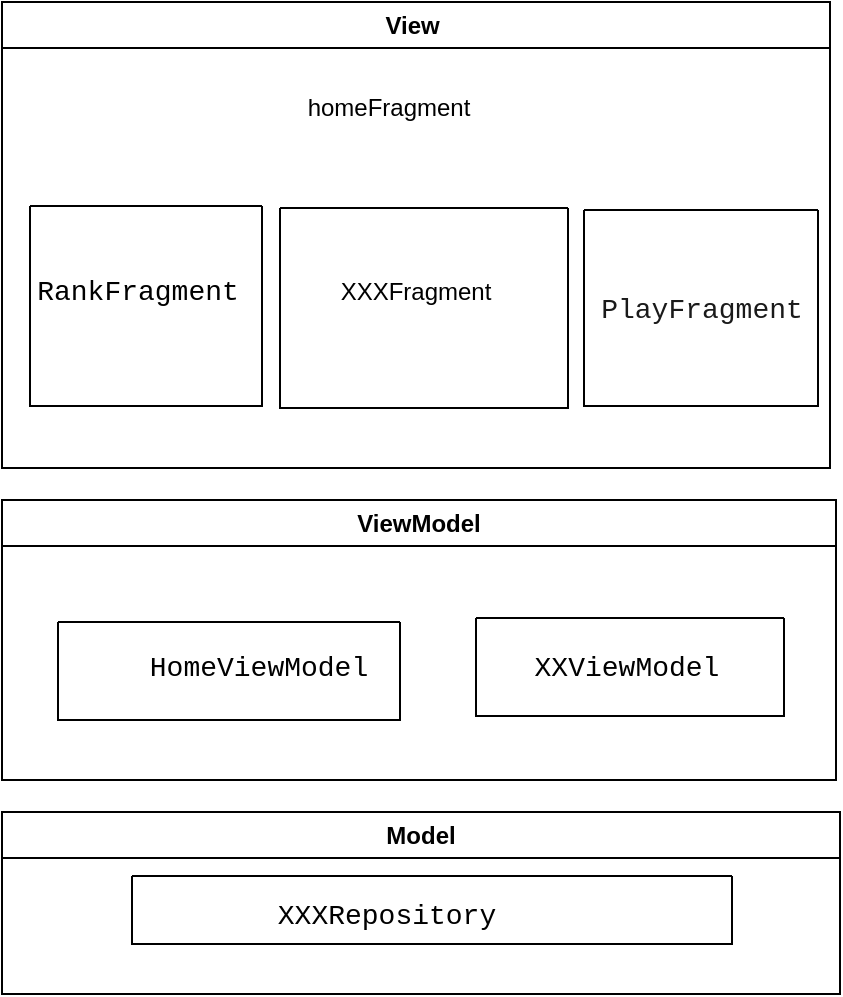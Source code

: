 <mxfile version="22.0.8" type="github">
  <diagram id="kgpKYQtTHZ0yAKxKKP6v" name="Page-1">
    <mxGraphModel dx="1050" dy="675" grid="0" gridSize="10" guides="1" tooltips="1" connect="1" arrows="1" fold="1" page="1" pageScale="1" pageWidth="850" pageHeight="1100" math="0" shadow="0">
      <root>
        <mxCell id="0" />
        <mxCell id="1" parent="0" />
        <mxCell id="7Kd2hUJIXaFdxS-v65cK-2" value="View&amp;nbsp;" style="swimlane;whiteSpace=wrap;html=1;" vertex="1" parent="1">
          <mxGeometry x="186" y="163" width="414" height="233" as="geometry">
            <mxRectangle x="178" y="159" width="65" height="26" as="alternateBounds" />
          </mxGeometry>
        </mxCell>
        <mxCell id="7Kd2hUJIXaFdxS-v65cK-5" value="" style="swimlane;startSize=0;" vertex="1" parent="7Kd2hUJIXaFdxS-v65cK-2">
          <mxGeometry x="291" y="104" width="117" height="98" as="geometry" />
        </mxCell>
        <mxCell id="7Kd2hUJIXaFdxS-v65cK-12" value="&lt;div style=&quot;font-family: Consolas, &amp;quot;Courier New&amp;quot;, monospace; font-size: 14px; line-height: 19px;&quot;&gt;&lt;span style=&quot;background-color: rgb(255, 255, 255);&quot;&gt;&lt;font color=&quot;#1a1a1a&quot;&gt;PlayFragment&lt;/font&gt;&lt;/span&gt;&lt;/div&gt;" style="text;html=1;strokeColor=none;fillColor=none;align=center;verticalAlign=middle;whiteSpace=wrap;rounded=0;" vertex="1" parent="7Kd2hUJIXaFdxS-v65cK-5">
          <mxGeometry x="28.5" y="35" width="60" height="30" as="geometry" />
        </mxCell>
        <mxCell id="7Kd2hUJIXaFdxS-v65cK-4" value="" style="swimlane;startSize=0;" vertex="1" parent="7Kd2hUJIXaFdxS-v65cK-2">
          <mxGeometry x="139" y="103" width="144" height="100" as="geometry" />
        </mxCell>
        <mxCell id="7Kd2hUJIXaFdxS-v65cK-17" value="XXXFragment" style="text;html=1;strokeColor=none;fillColor=none;align=center;verticalAlign=middle;whiteSpace=wrap;rounded=0;" vertex="1" parent="7Kd2hUJIXaFdxS-v65cK-4">
          <mxGeometry x="38" y="27" width="60" height="30" as="geometry" />
        </mxCell>
        <mxCell id="7Kd2hUJIXaFdxS-v65cK-3" value="" style="swimlane;startSize=0;" vertex="1" parent="1">
          <mxGeometry x="200" y="265" width="116" height="100" as="geometry" />
        </mxCell>
        <mxCell id="7Kd2hUJIXaFdxS-v65cK-10" value="&lt;div style=&quot;font-family: Consolas, &amp;quot;Courier New&amp;quot;, monospace; font-size: 14px; line-height: 19px;&quot;&gt;&lt;span style=&quot;background-color: rgb(255, 255, 255);&quot;&gt;RankFragment&lt;/span&gt;&lt;/div&gt;" style="text;html=1;strokeColor=none;fillColor=none;align=center;verticalAlign=middle;whiteSpace=wrap;rounded=0;" vertex="1" parent="7Kd2hUJIXaFdxS-v65cK-3">
          <mxGeometry x="23.5" y="28" width="60" height="30" as="geometry" />
        </mxCell>
        <mxCell id="7Kd2hUJIXaFdxS-v65cK-9" value="homeFragment" style="text;html=1;align=center;verticalAlign=middle;resizable=0;points=[];autosize=1;strokeColor=none;fillColor=none;" vertex="1" parent="1">
          <mxGeometry x="329" y="203" width="99" height="26" as="geometry" />
        </mxCell>
        <mxCell id="7Kd2hUJIXaFdxS-v65cK-18" value="ViewModel" style="swimlane;whiteSpace=wrap;html=1;" vertex="1" parent="1">
          <mxGeometry x="186" y="412" width="417" height="140" as="geometry" />
        </mxCell>
        <mxCell id="7Kd2hUJIXaFdxS-v65cK-20" value="" style="swimlane;startSize=0;" vertex="1" parent="7Kd2hUJIXaFdxS-v65cK-18">
          <mxGeometry x="28" y="61" width="171" height="49" as="geometry" />
        </mxCell>
        <mxCell id="7Kd2hUJIXaFdxS-v65cK-21" value="&lt;div style=&quot;font-family: Consolas, &amp;quot;Courier New&amp;quot;, monospace; font-size: 14px; line-height: 19px;&quot;&gt;&lt;span style=&quot;background-color: rgb(255, 255, 255);&quot;&gt;HomeViewModel&lt;/span&gt;&lt;/div&gt;" style="text;html=1;align=center;verticalAlign=middle;resizable=0;points=[];autosize=1;strokeColor=none;fillColor=none;" vertex="1" parent="7Kd2hUJIXaFdxS-v65cK-20">
          <mxGeometry x="41" y="7" width="118" height="31" as="geometry" />
        </mxCell>
        <mxCell id="7Kd2hUJIXaFdxS-v65cK-25" value="" style="swimlane;startSize=0;" vertex="1" parent="7Kd2hUJIXaFdxS-v65cK-18">
          <mxGeometry x="237" y="59" width="154" height="49" as="geometry" />
        </mxCell>
        <mxCell id="7Kd2hUJIXaFdxS-v65cK-26" value="&lt;div style=&quot;font-family: Consolas, &amp;quot;Courier New&amp;quot;, monospace; font-size: 14px; line-height: 19px;&quot;&gt;&lt;span style=&quot;background-color: rgb(255, 255, 255);&quot;&gt;XX&lt;/span&gt;&lt;span style=&quot;background-color: rgb(255, 255, 255);&quot;&gt;ViewModel&lt;/span&gt;&lt;/div&gt;" style="text;html=1;align=center;verticalAlign=middle;resizable=0;points=[];autosize=1;strokeColor=none;fillColor=none;" vertex="1" parent="7Kd2hUJIXaFdxS-v65cK-18">
          <mxGeometry x="260" y="68" width="103" height="31" as="geometry" />
        </mxCell>
        <mxCell id="7Kd2hUJIXaFdxS-v65cK-22" value="Model" style="swimlane;whiteSpace=wrap;html=1;" vertex="1" parent="1">
          <mxGeometry x="186" y="568" width="419" height="91" as="geometry" />
        </mxCell>
        <mxCell id="7Kd2hUJIXaFdxS-v65cK-23" value="" style="swimlane;startSize=0;" vertex="1" parent="7Kd2hUJIXaFdxS-v65cK-22">
          <mxGeometry x="65" y="32" width="300" height="34" as="geometry" />
        </mxCell>
        <mxCell id="7Kd2hUJIXaFdxS-v65cK-24" value="&lt;div style=&quot;font-family: Consolas, &amp;quot;Courier New&amp;quot;, monospace; font-size: 14px; line-height: 19px;&quot;&gt;&lt;div style=&quot;line-height: 19px;&quot;&gt;&lt;span style=&quot;background-color: rgb(255, 255, 255);&quot;&gt;XXXRepository&lt;/span&gt;&lt;/div&gt;&lt;/div&gt;" style="text;html=1;align=center;verticalAlign=middle;resizable=0;points=[];autosize=1;strokeColor=none;fillColor=none;" vertex="1" parent="1">
          <mxGeometry x="319" y="604" width="118" height="31" as="geometry" />
        </mxCell>
      </root>
    </mxGraphModel>
  </diagram>
</mxfile>
